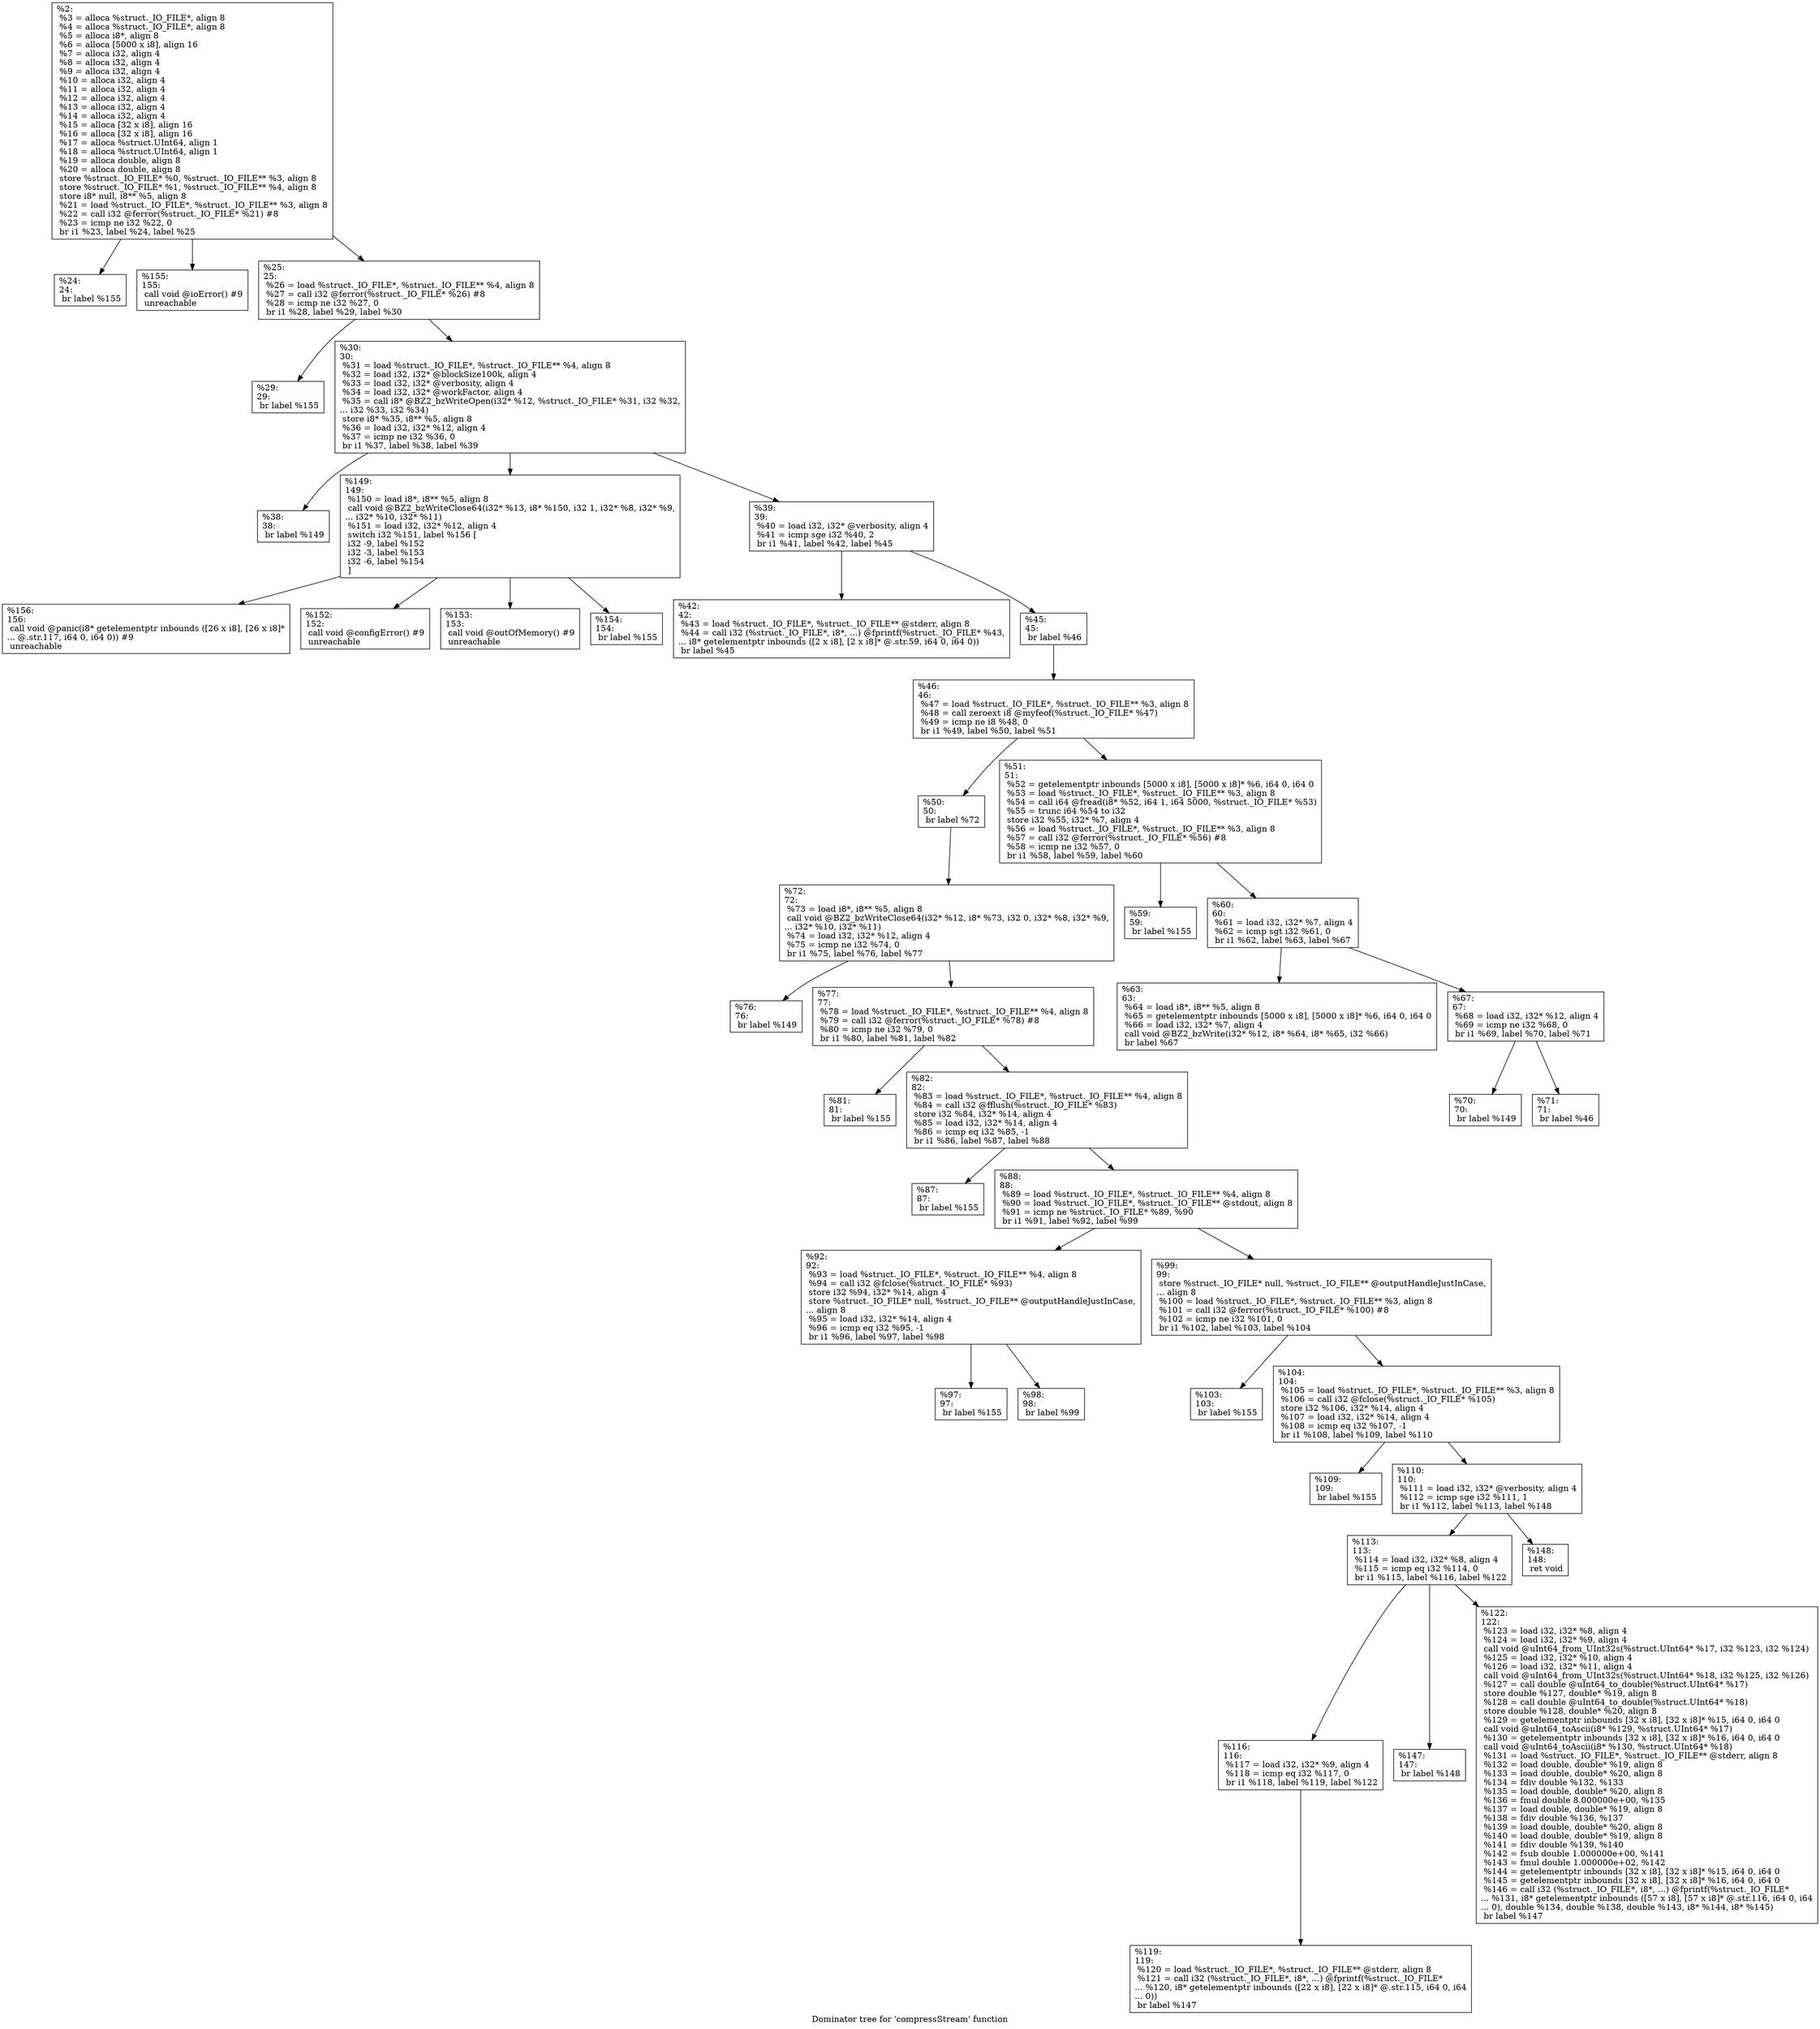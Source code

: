 digraph "Dominator tree for 'compressStream' function" {
	label="Dominator tree for 'compressStream' function";

	Node0xdd6a80 [shape=record,label="{%2:\l  %3 = alloca %struct._IO_FILE*, align 8\l  %4 = alloca %struct._IO_FILE*, align 8\l  %5 = alloca i8*, align 8\l  %6 = alloca [5000 x i8], align 16\l  %7 = alloca i32, align 4\l  %8 = alloca i32, align 4\l  %9 = alloca i32, align 4\l  %10 = alloca i32, align 4\l  %11 = alloca i32, align 4\l  %12 = alloca i32, align 4\l  %13 = alloca i32, align 4\l  %14 = alloca i32, align 4\l  %15 = alloca [32 x i8], align 16\l  %16 = alloca [32 x i8], align 16\l  %17 = alloca %struct.UInt64, align 1\l  %18 = alloca %struct.UInt64, align 1\l  %19 = alloca double, align 8\l  %20 = alloca double, align 8\l  store %struct._IO_FILE* %0, %struct._IO_FILE** %3, align 8\l  store %struct._IO_FILE* %1, %struct._IO_FILE** %4, align 8\l  store i8* null, i8** %5, align 8\l  %21 = load %struct._IO_FILE*, %struct._IO_FILE** %3, align 8\l  %22 = call i32 @ferror(%struct._IO_FILE* %21) #8\l  %23 = icmp ne i32 %22, 0\l  br i1 %23, label %24, label %25\l}"];
	Node0xdd6a80 -> Node0xcf5e30;
	Node0xdd6a80 -> Node0xd147d0;
	Node0xdd6a80 -> Node0xdc87f0;
	Node0xcf5e30 [shape=record,label="{%24:\l24:                                               \l  br label %155\l}"];
	Node0xd147d0 [shape=record,label="{%155:\l155:                                              \l  call void @ioError() #9\l  unreachable\l}"];
	Node0xdc87f0 [shape=record,label="{%25:\l25:                                               \l  %26 = load %struct._IO_FILE*, %struct._IO_FILE** %4, align 8\l  %27 = call i32 @ferror(%struct._IO_FILE* %26) #8\l  %28 = icmp ne i32 %27, 0\l  br i1 %28, label %29, label %30\l}"];
	Node0xdc87f0 -> Node0xdca040;
	Node0xdc87f0 -> Node0xbf21d0;
	Node0xdca040 [shape=record,label="{%29:\l29:                                               \l  br label %155\l}"];
	Node0xbf21d0 [shape=record,label="{%30:\l30:                                               \l  %31 = load %struct._IO_FILE*, %struct._IO_FILE** %4, align 8\l  %32 = load i32, i32* @blockSize100k, align 4\l  %33 = load i32, i32* @verbosity, align 4\l  %34 = load i32, i32* @workFactor, align 4\l  %35 = call i8* @BZ2_bzWriteOpen(i32* %12, %struct._IO_FILE* %31, i32 %32,\l... i32 %33, i32 %34)\l  store i8* %35, i8** %5, align 8\l  %36 = load i32, i32* %12, align 4\l  %37 = icmp ne i32 %36, 0\l  br i1 %37, label %38, label %39\l}"];
	Node0xbf21d0 -> Node0xcf3810;
	Node0xbf21d0 -> Node0xe54160;
	Node0xbf21d0 -> Node0xd583b0;
	Node0xcf3810 [shape=record,label="{%38:\l38:                                               \l  br label %149\l}"];
	Node0xe54160 [shape=record,label="{%149:\l149:                                              \l  %150 = load i8*, i8** %5, align 8\l  call void @BZ2_bzWriteClose64(i32* %13, i8* %150, i32 1, i32* %8, i32* %9,\l... i32* %10, i32* %11)\l  %151 = load i32, i32* %12, align 4\l  switch i32 %151, label %156 [\l    i32 -9, label %152\l    i32 -3, label %153\l    i32 -6, label %154\l  ]\l}"];
	Node0xe54160 -> Node0xda7dd0;
	Node0xe54160 -> Node0xdce000;
	Node0xe54160 -> Node0xdd1b70;
	Node0xe54160 -> Node0xe421b0;
	Node0xda7dd0 [shape=record,label="{%156:\l156:                                              \l  call void @panic(i8* getelementptr inbounds ([26 x i8], [26 x i8]*\l... @.str.117, i64 0, i64 0)) #9\l  unreachable\l}"];
	Node0xdce000 [shape=record,label="{%152:\l152:                                              \l  call void @configError() #9\l  unreachable\l}"];
	Node0xdd1b70 [shape=record,label="{%153:\l153:                                              \l  call void @outOfMemory() #9\l  unreachable\l}"];
	Node0xe421b0 [shape=record,label="{%154:\l154:                                              \l  br label %155\l}"];
	Node0xd583b0 [shape=record,label="{%39:\l39:                                               \l  %40 = load i32, i32* @verbosity, align 4\l  %41 = icmp sge i32 %40, 2\l  br i1 %41, label %42, label %45\l}"];
	Node0xd583b0 -> Node0xe46880;
	Node0xd583b0 -> Node0xdcbbd0;
	Node0xe46880 [shape=record,label="{%42:\l42:                                               \l  %43 = load %struct._IO_FILE*, %struct._IO_FILE** @stderr, align 8\l  %44 = call i32 (%struct._IO_FILE*, i8*, ...) @fprintf(%struct._IO_FILE* %43,\l... i8* getelementptr inbounds ([2 x i8], [2 x i8]* @.str.59, i64 0, i64 0))\l  br label %45\l}"];
	Node0xdcbbd0 [shape=record,label="{%45:\l45:                                               \l  br label %46\l}"];
	Node0xdcbbd0 -> Node0xd59390;
	Node0xd59390 [shape=record,label="{%46:\l46:                                               \l  %47 = load %struct._IO_FILE*, %struct._IO_FILE** %3, align 8\l  %48 = call zeroext i8 @myfeof(%struct._IO_FILE* %47)\l  %49 = icmp ne i8 %48, 0\l  br i1 %49, label %50, label %51\l}"];
	Node0xd59390 -> Node0xb3eff0;
	Node0xd59390 -> Node0xdb05d0;
	Node0xb3eff0 [shape=record,label="{%50:\l50:                                               \l  br label %72\l}"];
	Node0xb3eff0 -> Node0xb0c5a0;
	Node0xb0c5a0 [shape=record,label="{%72:\l72:                                               \l  %73 = load i8*, i8** %5, align 8\l  call void @BZ2_bzWriteClose64(i32* %12, i8* %73, i32 0, i32* %8, i32* %9,\l... i32* %10, i32* %11)\l  %74 = load i32, i32* %12, align 4\l  %75 = icmp ne i32 %74, 0\l  br i1 %75, label %76, label %77\l}"];
	Node0xb0c5a0 -> Node0xdbbb50;
	Node0xb0c5a0 -> Node0xb6b320;
	Node0xdbbb50 [shape=record,label="{%76:\l76:                                               \l  br label %149\l}"];
	Node0xb6b320 [shape=record,label="{%77:\l77:                                               \l  %78 = load %struct._IO_FILE*, %struct._IO_FILE** %4, align 8\l  %79 = call i32 @ferror(%struct._IO_FILE* %78) #8\l  %80 = icmp ne i32 %79, 0\l  br i1 %80, label %81, label %82\l}"];
	Node0xb6b320 -> Node0xda0240;
	Node0xb6b320 -> Node0xdd3190;
	Node0xda0240 [shape=record,label="{%81:\l81:                                               \l  br label %155\l}"];
	Node0xdd3190 [shape=record,label="{%82:\l82:                                               \l  %83 = load %struct._IO_FILE*, %struct._IO_FILE** %4, align 8\l  %84 = call i32 @fflush(%struct._IO_FILE* %83)\l  store i32 %84, i32* %14, align 4\l  %85 = load i32, i32* %14, align 4\l  %86 = icmp eq i32 %85, -1\l  br i1 %86, label %87, label %88\l}"];
	Node0xdd3190 -> Node0xbc9bb0;
	Node0xdd3190 -> Node0xe3bf10;
	Node0xbc9bb0 [shape=record,label="{%87:\l87:                                               \l  br label %155\l}"];
	Node0xe3bf10 [shape=record,label="{%88:\l88:                                               \l  %89 = load %struct._IO_FILE*, %struct._IO_FILE** %4, align 8\l  %90 = load %struct._IO_FILE*, %struct._IO_FILE** @stdout, align 8\l  %91 = icmp ne %struct._IO_FILE* %89, %90\l  br i1 %91, label %92, label %99\l}"];
	Node0xe3bf10 -> Node0xcb1440;
	Node0xe3bf10 -> Node0xcf8e10;
	Node0xcb1440 [shape=record,label="{%92:\l92:                                               \l  %93 = load %struct._IO_FILE*, %struct._IO_FILE** %4, align 8\l  %94 = call i32 @fclose(%struct._IO_FILE* %93)\l  store i32 %94, i32* %14, align 4\l  store %struct._IO_FILE* null, %struct._IO_FILE** @outputHandleJustInCase,\l... align 8\l  %95 = load i32, i32* %14, align 4\l  %96 = icmp eq i32 %95, -1\l  br i1 %96, label %97, label %98\l}"];
	Node0xcb1440 -> Node0xb2bba0;
	Node0xcb1440 -> Node0xdb96f0;
	Node0xb2bba0 [shape=record,label="{%97:\l97:                                               \l  br label %155\l}"];
	Node0xdb96f0 [shape=record,label="{%98:\l98:                                               \l  br label %99\l}"];
	Node0xcf8e10 [shape=record,label="{%99:\l99:                                               \l  store %struct._IO_FILE* null, %struct._IO_FILE** @outputHandleJustInCase,\l... align 8\l  %100 = load %struct._IO_FILE*, %struct._IO_FILE** %3, align 8\l  %101 = call i32 @ferror(%struct._IO_FILE* %100) #8\l  %102 = icmp ne i32 %101, 0\l  br i1 %102, label %103, label %104\l}"];
	Node0xcf8e10 -> Node0xbf3470;
	Node0xcf8e10 -> Node0xdcb220;
	Node0xbf3470 [shape=record,label="{%103:\l103:                                              \l  br label %155\l}"];
	Node0xdcb220 [shape=record,label="{%104:\l104:                                              \l  %105 = load %struct._IO_FILE*, %struct._IO_FILE** %3, align 8\l  %106 = call i32 @fclose(%struct._IO_FILE* %105)\l  store i32 %106, i32* %14, align 4\l  %107 = load i32, i32* %14, align 4\l  %108 = icmp eq i32 %107, -1\l  br i1 %108, label %109, label %110\l}"];
	Node0xdcb220 -> Node0xe4bf90;
	Node0xdcb220 -> Node0xdcc250;
	Node0xe4bf90 [shape=record,label="{%109:\l109:                                              \l  br label %155\l}"];
	Node0xdcc250 [shape=record,label="{%110:\l110:                                              \l  %111 = load i32, i32* @verbosity, align 4\l  %112 = icmp sge i32 %111, 1\l  br i1 %112, label %113, label %148\l}"];
	Node0xdcc250 -> Node0xbc78f0;
	Node0xdcc250 -> Node0xdb07a0;
	Node0xbc78f0 [shape=record,label="{%113:\l113:                                              \l  %114 = load i32, i32* %8, align 4\l  %115 = icmp eq i32 %114, 0\l  br i1 %115, label %116, label %122\l}"];
	Node0xbc78f0 -> Node0xe047c0;
	Node0xbc78f0 -> Node0xe066d0;
	Node0xbc78f0 -> Node0xdb1ac0;
	Node0xe047c0 [shape=record,label="{%116:\l116:                                              \l  %117 = load i32, i32* %9, align 4\l  %118 = icmp eq i32 %117, 0\l  br i1 %118, label %119, label %122\l}"];
	Node0xe047c0 -> Node0xd86080;
	Node0xd86080 [shape=record,label="{%119:\l119:                                              \l  %120 = load %struct._IO_FILE*, %struct._IO_FILE** @stderr, align 8\l  %121 = call i32 (%struct._IO_FILE*, i8*, ...) @fprintf(%struct._IO_FILE*\l... %120, i8* getelementptr inbounds ([22 x i8], [22 x i8]* @.str.115, i64 0, i64\l... 0))\l  br label %147\l}"];
	Node0xe066d0 [shape=record,label="{%147:\l147:                                              \l  br label %148\l}"];
	Node0xdb1ac0 [shape=record,label="{%122:\l122:                                              \l  %123 = load i32, i32* %8, align 4\l  %124 = load i32, i32* %9, align 4\l  call void @uInt64_from_UInt32s(%struct.UInt64* %17, i32 %123, i32 %124)\l  %125 = load i32, i32* %10, align 4\l  %126 = load i32, i32* %11, align 4\l  call void @uInt64_from_UInt32s(%struct.UInt64* %18, i32 %125, i32 %126)\l  %127 = call double @uInt64_to_double(%struct.UInt64* %17)\l  store double %127, double* %19, align 8\l  %128 = call double @uInt64_to_double(%struct.UInt64* %18)\l  store double %128, double* %20, align 8\l  %129 = getelementptr inbounds [32 x i8], [32 x i8]* %15, i64 0, i64 0\l  call void @uInt64_toAscii(i8* %129, %struct.UInt64* %17)\l  %130 = getelementptr inbounds [32 x i8], [32 x i8]* %16, i64 0, i64 0\l  call void @uInt64_toAscii(i8* %130, %struct.UInt64* %18)\l  %131 = load %struct._IO_FILE*, %struct._IO_FILE** @stderr, align 8\l  %132 = load double, double* %19, align 8\l  %133 = load double, double* %20, align 8\l  %134 = fdiv double %132, %133\l  %135 = load double, double* %20, align 8\l  %136 = fmul double 8.000000e+00, %135\l  %137 = load double, double* %19, align 8\l  %138 = fdiv double %136, %137\l  %139 = load double, double* %20, align 8\l  %140 = load double, double* %19, align 8\l  %141 = fdiv double %139, %140\l  %142 = fsub double 1.000000e+00, %141\l  %143 = fmul double 1.000000e+02, %142\l  %144 = getelementptr inbounds [32 x i8], [32 x i8]* %15, i64 0, i64 0\l  %145 = getelementptr inbounds [32 x i8], [32 x i8]* %16, i64 0, i64 0\l  %146 = call i32 (%struct._IO_FILE*, i8*, ...) @fprintf(%struct._IO_FILE*\l... %131, i8* getelementptr inbounds ([57 x i8], [57 x i8]* @.str.116, i64 0, i64\l... 0), double %134, double %138, double %143, i8* %144, i8* %145)\l  br label %147\l}"];
	Node0xdb07a0 [shape=record,label="{%148:\l148:                                              \l  ret void\l}"];
	Node0xdb05d0 [shape=record,label="{%51:\l51:                                               \l  %52 = getelementptr inbounds [5000 x i8], [5000 x i8]* %6, i64 0, i64 0\l  %53 = load %struct._IO_FILE*, %struct._IO_FILE** %3, align 8\l  %54 = call i64 @fread(i8* %52, i64 1, i64 5000, %struct._IO_FILE* %53)\l  %55 = trunc i64 %54 to i32\l  store i32 %55, i32* %7, align 4\l  %56 = load %struct._IO_FILE*, %struct._IO_FILE** %3, align 8\l  %57 = call i32 @ferror(%struct._IO_FILE* %56) #8\l  %58 = icmp ne i32 %57, 0\l  br i1 %58, label %59, label %60\l}"];
	Node0xdb05d0 -> Node0xe427f0;
	Node0xdb05d0 -> Node0xbf0c40;
	Node0xe427f0 [shape=record,label="{%59:\l59:                                               \l  br label %155\l}"];
	Node0xbf0c40 [shape=record,label="{%60:\l60:                                               \l  %61 = load i32, i32* %7, align 4\l  %62 = icmp sgt i32 %61, 0\l  br i1 %62, label %63, label %67\l}"];
	Node0xbf0c40 -> Node0xdbdac0;
	Node0xbf0c40 -> Node0xb6a2d0;
	Node0xdbdac0 [shape=record,label="{%63:\l63:                                               \l  %64 = load i8*, i8** %5, align 8\l  %65 = getelementptr inbounds [5000 x i8], [5000 x i8]* %6, i64 0, i64 0\l  %66 = load i32, i32* %7, align 4\l  call void @BZ2_bzWrite(i32* %12, i8* %64, i8* %65, i32 %66)\l  br label %67\l}"];
	Node0xb6a2d0 [shape=record,label="{%67:\l67:                                               \l  %68 = load i32, i32* %12, align 4\l  %69 = icmp ne i32 %68, 0\l  br i1 %69, label %70, label %71\l}"];
	Node0xb6a2d0 -> Node0xd00800;
	Node0xb6a2d0 -> Node0xe3ada0;
	Node0xd00800 [shape=record,label="{%70:\l70:                                               \l  br label %149\l}"];
	Node0xe3ada0 [shape=record,label="{%71:\l71:                                               \l  br label %46\l}"];
}
